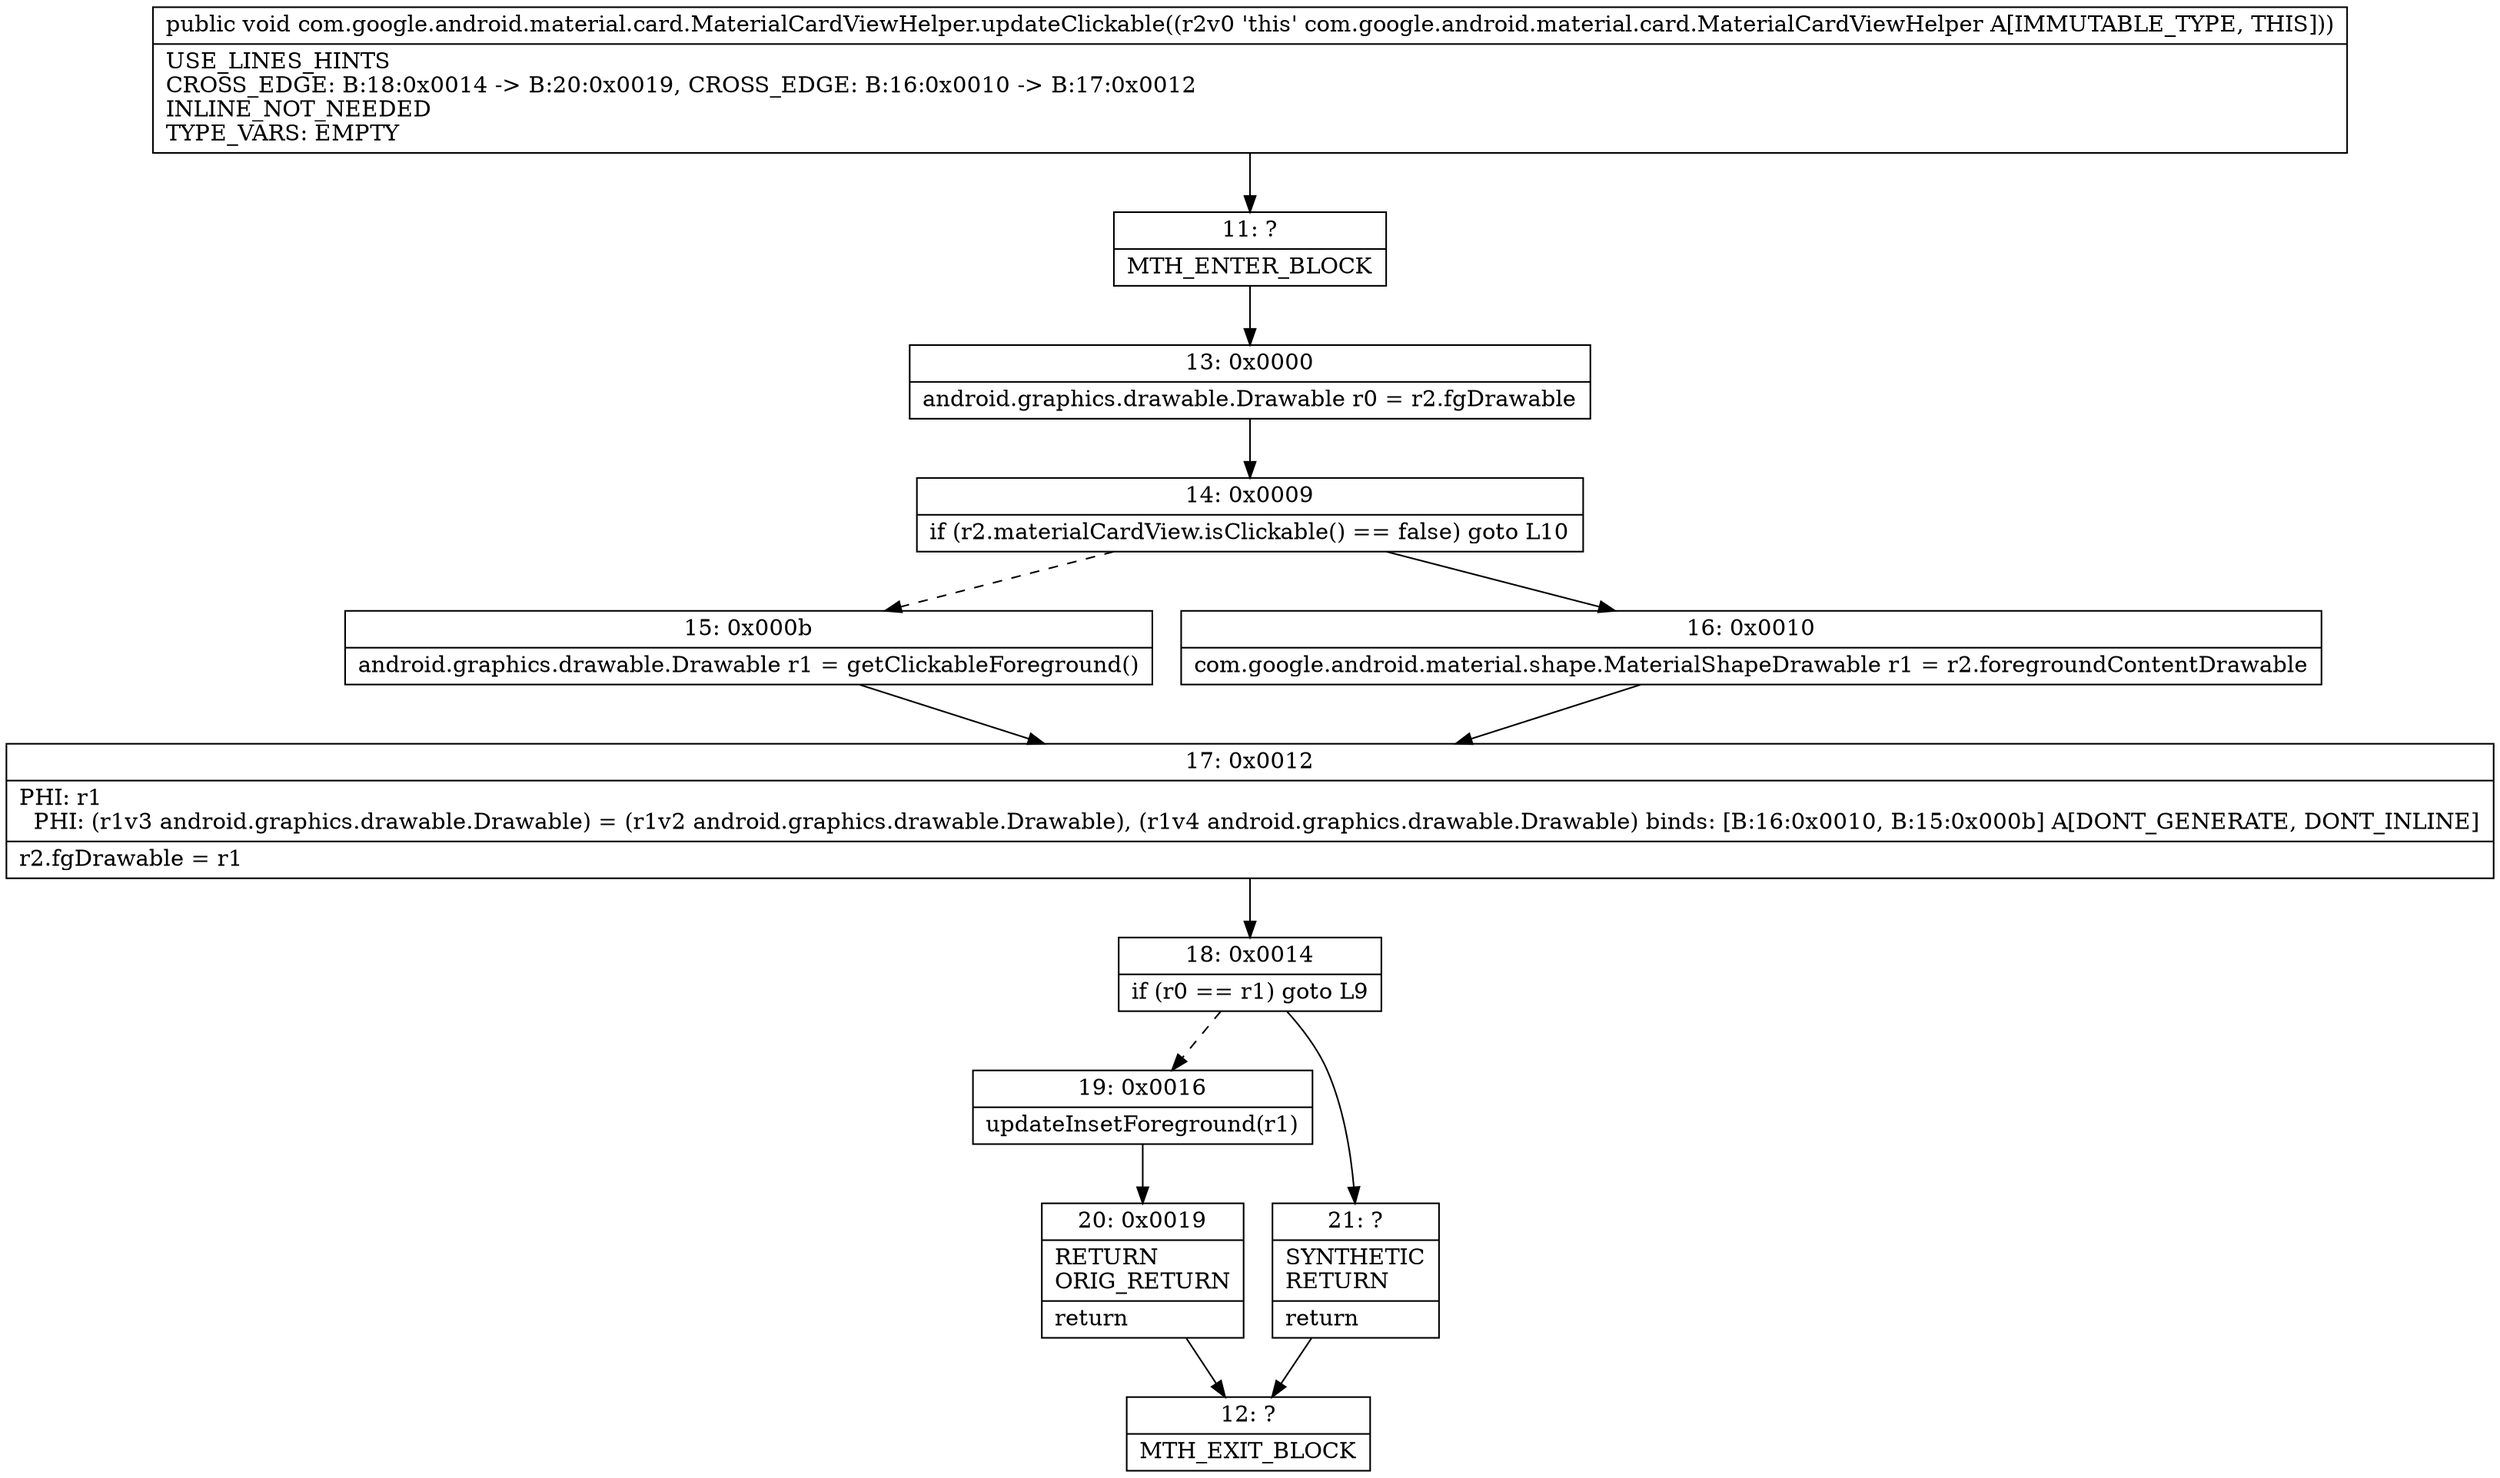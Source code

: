 digraph "CFG forcom.google.android.material.card.MaterialCardViewHelper.updateClickable()V" {
Node_11 [shape=record,label="{11\:\ ?|MTH_ENTER_BLOCK\l}"];
Node_13 [shape=record,label="{13\:\ 0x0000|android.graphics.drawable.Drawable r0 = r2.fgDrawable\l}"];
Node_14 [shape=record,label="{14\:\ 0x0009|if (r2.materialCardView.isClickable() == false) goto L10\l}"];
Node_15 [shape=record,label="{15\:\ 0x000b|android.graphics.drawable.Drawable r1 = getClickableForeground()\l}"];
Node_17 [shape=record,label="{17\:\ 0x0012|PHI: r1 \l  PHI: (r1v3 android.graphics.drawable.Drawable) = (r1v2 android.graphics.drawable.Drawable), (r1v4 android.graphics.drawable.Drawable) binds: [B:16:0x0010, B:15:0x000b] A[DONT_GENERATE, DONT_INLINE]\l|r2.fgDrawable = r1\l}"];
Node_18 [shape=record,label="{18\:\ 0x0014|if (r0 == r1) goto L9\l}"];
Node_19 [shape=record,label="{19\:\ 0x0016|updateInsetForeground(r1)\l}"];
Node_20 [shape=record,label="{20\:\ 0x0019|RETURN\lORIG_RETURN\l|return\l}"];
Node_12 [shape=record,label="{12\:\ ?|MTH_EXIT_BLOCK\l}"];
Node_21 [shape=record,label="{21\:\ ?|SYNTHETIC\lRETURN\l|return\l}"];
Node_16 [shape=record,label="{16\:\ 0x0010|com.google.android.material.shape.MaterialShapeDrawable r1 = r2.foregroundContentDrawable\l}"];
MethodNode[shape=record,label="{public void com.google.android.material.card.MaterialCardViewHelper.updateClickable((r2v0 'this' com.google.android.material.card.MaterialCardViewHelper A[IMMUTABLE_TYPE, THIS]))  | USE_LINES_HINTS\lCROSS_EDGE: B:18:0x0014 \-\> B:20:0x0019, CROSS_EDGE: B:16:0x0010 \-\> B:17:0x0012\lINLINE_NOT_NEEDED\lTYPE_VARS: EMPTY\l}"];
MethodNode -> Node_11;Node_11 -> Node_13;
Node_13 -> Node_14;
Node_14 -> Node_15[style=dashed];
Node_14 -> Node_16;
Node_15 -> Node_17;
Node_17 -> Node_18;
Node_18 -> Node_19[style=dashed];
Node_18 -> Node_21;
Node_19 -> Node_20;
Node_20 -> Node_12;
Node_21 -> Node_12;
Node_16 -> Node_17;
}

